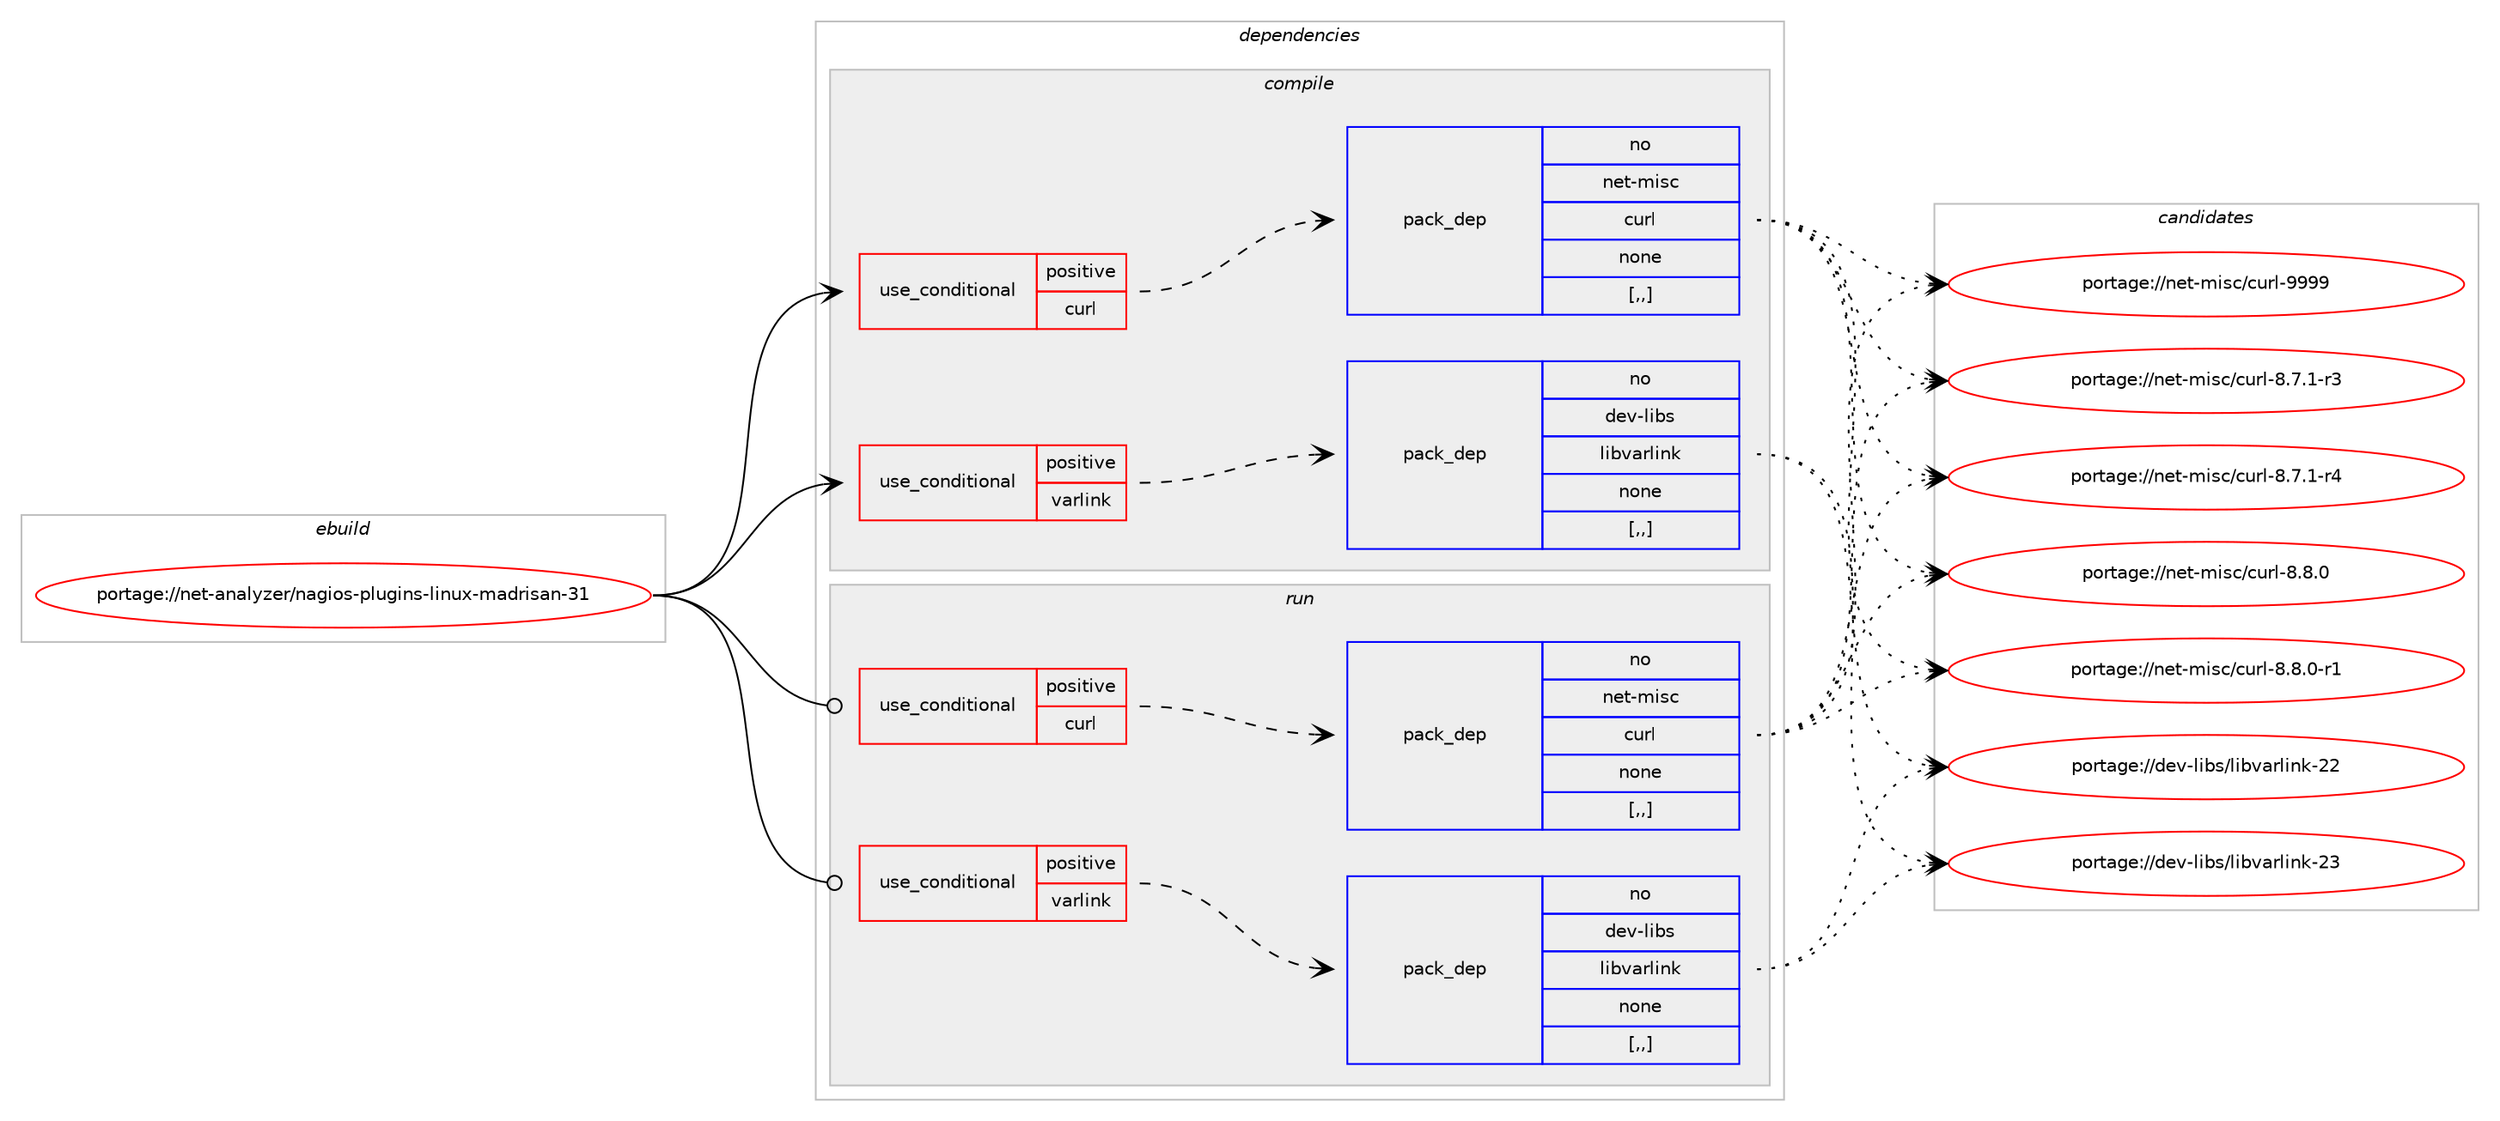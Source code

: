 digraph prolog {

# *************
# Graph options
# *************

newrank=true;
concentrate=true;
compound=true;
graph [rankdir=LR,fontname=Helvetica,fontsize=10,ranksep=1.5];#, ranksep=2.5, nodesep=0.2];
edge  [arrowhead=vee];
node  [fontname=Helvetica,fontsize=10];

# **********
# The ebuild
# **********

subgraph cluster_leftcol {
color=gray;
rank=same;
label=<<i>ebuild</i>>;
id [label="portage://net-analyzer/nagios-plugins-linux-madrisan-31", color=red, width=4, href="../net-analyzer/nagios-plugins-linux-madrisan-31.svg"];
}

# ****************
# The dependencies
# ****************

subgraph cluster_midcol {
color=gray;
label=<<i>dependencies</i>>;
subgraph cluster_compile {
fillcolor="#eeeeee";
style=filled;
label=<<i>compile</i>>;
subgraph cond84995 {
dependency330647 [label=<<TABLE BORDER="0" CELLBORDER="1" CELLSPACING="0" CELLPADDING="4"><TR><TD ROWSPAN="3" CELLPADDING="10">use_conditional</TD></TR><TR><TD>positive</TD></TR><TR><TD>curl</TD></TR></TABLE>>, shape=none, color=red];
subgraph pack243138 {
dependency330648 [label=<<TABLE BORDER="0" CELLBORDER="1" CELLSPACING="0" CELLPADDING="4" WIDTH="220"><TR><TD ROWSPAN="6" CELLPADDING="30">pack_dep</TD></TR><TR><TD WIDTH="110">no</TD></TR><TR><TD>net-misc</TD></TR><TR><TD>curl</TD></TR><TR><TD>none</TD></TR><TR><TD>[,,]</TD></TR></TABLE>>, shape=none, color=blue];
}
dependency330647:e -> dependency330648:w [weight=20,style="dashed",arrowhead="vee"];
}
id:e -> dependency330647:w [weight=20,style="solid",arrowhead="vee"];
subgraph cond84996 {
dependency330649 [label=<<TABLE BORDER="0" CELLBORDER="1" CELLSPACING="0" CELLPADDING="4"><TR><TD ROWSPAN="3" CELLPADDING="10">use_conditional</TD></TR><TR><TD>positive</TD></TR><TR><TD>varlink</TD></TR></TABLE>>, shape=none, color=red];
subgraph pack243139 {
dependency330650 [label=<<TABLE BORDER="0" CELLBORDER="1" CELLSPACING="0" CELLPADDING="4" WIDTH="220"><TR><TD ROWSPAN="6" CELLPADDING="30">pack_dep</TD></TR><TR><TD WIDTH="110">no</TD></TR><TR><TD>dev-libs</TD></TR><TR><TD>libvarlink</TD></TR><TR><TD>none</TD></TR><TR><TD>[,,]</TD></TR></TABLE>>, shape=none, color=blue];
}
dependency330649:e -> dependency330650:w [weight=20,style="dashed",arrowhead="vee"];
}
id:e -> dependency330649:w [weight=20,style="solid",arrowhead="vee"];
}
subgraph cluster_compileandrun {
fillcolor="#eeeeee";
style=filled;
label=<<i>compile and run</i>>;
}
subgraph cluster_run {
fillcolor="#eeeeee";
style=filled;
label=<<i>run</i>>;
subgraph cond84997 {
dependency330651 [label=<<TABLE BORDER="0" CELLBORDER="1" CELLSPACING="0" CELLPADDING="4"><TR><TD ROWSPAN="3" CELLPADDING="10">use_conditional</TD></TR><TR><TD>positive</TD></TR><TR><TD>curl</TD></TR></TABLE>>, shape=none, color=red];
subgraph pack243140 {
dependency330652 [label=<<TABLE BORDER="0" CELLBORDER="1" CELLSPACING="0" CELLPADDING="4" WIDTH="220"><TR><TD ROWSPAN="6" CELLPADDING="30">pack_dep</TD></TR><TR><TD WIDTH="110">no</TD></TR><TR><TD>net-misc</TD></TR><TR><TD>curl</TD></TR><TR><TD>none</TD></TR><TR><TD>[,,]</TD></TR></TABLE>>, shape=none, color=blue];
}
dependency330651:e -> dependency330652:w [weight=20,style="dashed",arrowhead="vee"];
}
id:e -> dependency330651:w [weight=20,style="solid",arrowhead="odot"];
subgraph cond84998 {
dependency330653 [label=<<TABLE BORDER="0" CELLBORDER="1" CELLSPACING="0" CELLPADDING="4"><TR><TD ROWSPAN="3" CELLPADDING="10">use_conditional</TD></TR><TR><TD>positive</TD></TR><TR><TD>varlink</TD></TR></TABLE>>, shape=none, color=red];
subgraph pack243141 {
dependency330654 [label=<<TABLE BORDER="0" CELLBORDER="1" CELLSPACING="0" CELLPADDING="4" WIDTH="220"><TR><TD ROWSPAN="6" CELLPADDING="30">pack_dep</TD></TR><TR><TD WIDTH="110">no</TD></TR><TR><TD>dev-libs</TD></TR><TR><TD>libvarlink</TD></TR><TR><TD>none</TD></TR><TR><TD>[,,]</TD></TR></TABLE>>, shape=none, color=blue];
}
dependency330653:e -> dependency330654:w [weight=20,style="dashed",arrowhead="vee"];
}
id:e -> dependency330653:w [weight=20,style="solid",arrowhead="odot"];
}
}

# **************
# The candidates
# **************

subgraph cluster_choices {
rank=same;
color=gray;
label=<<i>candidates</i>>;

subgraph choice243138 {
color=black;
nodesep=1;
choice110101116451091051159947991171141084556465546494511451 [label="portage://net-misc/curl-8.7.1-r3", color=red, width=4,href="../net-misc/curl-8.7.1-r3.svg"];
choice110101116451091051159947991171141084556465546494511452 [label="portage://net-misc/curl-8.7.1-r4", color=red, width=4,href="../net-misc/curl-8.7.1-r4.svg"];
choice11010111645109105115994799117114108455646564648 [label="portage://net-misc/curl-8.8.0", color=red, width=4,href="../net-misc/curl-8.8.0.svg"];
choice110101116451091051159947991171141084556465646484511449 [label="portage://net-misc/curl-8.8.0-r1", color=red, width=4,href="../net-misc/curl-8.8.0-r1.svg"];
choice110101116451091051159947991171141084557575757 [label="portage://net-misc/curl-9999", color=red, width=4,href="../net-misc/curl-9999.svg"];
dependency330648:e -> choice110101116451091051159947991171141084556465546494511451:w [style=dotted,weight="100"];
dependency330648:e -> choice110101116451091051159947991171141084556465546494511452:w [style=dotted,weight="100"];
dependency330648:e -> choice11010111645109105115994799117114108455646564648:w [style=dotted,weight="100"];
dependency330648:e -> choice110101116451091051159947991171141084556465646484511449:w [style=dotted,weight="100"];
dependency330648:e -> choice110101116451091051159947991171141084557575757:w [style=dotted,weight="100"];
}
subgraph choice243139 {
color=black;
nodesep=1;
choice1001011184510810598115471081059811897114108105110107455050 [label="portage://dev-libs/libvarlink-22", color=red, width=4,href="../dev-libs/libvarlink-22.svg"];
choice1001011184510810598115471081059811897114108105110107455051 [label="portage://dev-libs/libvarlink-23", color=red, width=4,href="../dev-libs/libvarlink-23.svg"];
dependency330650:e -> choice1001011184510810598115471081059811897114108105110107455050:w [style=dotted,weight="100"];
dependency330650:e -> choice1001011184510810598115471081059811897114108105110107455051:w [style=dotted,weight="100"];
}
subgraph choice243140 {
color=black;
nodesep=1;
choice110101116451091051159947991171141084556465546494511451 [label="portage://net-misc/curl-8.7.1-r3", color=red, width=4,href="../net-misc/curl-8.7.1-r3.svg"];
choice110101116451091051159947991171141084556465546494511452 [label="portage://net-misc/curl-8.7.1-r4", color=red, width=4,href="../net-misc/curl-8.7.1-r4.svg"];
choice11010111645109105115994799117114108455646564648 [label="portage://net-misc/curl-8.8.0", color=red, width=4,href="../net-misc/curl-8.8.0.svg"];
choice110101116451091051159947991171141084556465646484511449 [label="portage://net-misc/curl-8.8.0-r1", color=red, width=4,href="../net-misc/curl-8.8.0-r1.svg"];
choice110101116451091051159947991171141084557575757 [label="portage://net-misc/curl-9999", color=red, width=4,href="../net-misc/curl-9999.svg"];
dependency330652:e -> choice110101116451091051159947991171141084556465546494511451:w [style=dotted,weight="100"];
dependency330652:e -> choice110101116451091051159947991171141084556465546494511452:w [style=dotted,weight="100"];
dependency330652:e -> choice11010111645109105115994799117114108455646564648:w [style=dotted,weight="100"];
dependency330652:e -> choice110101116451091051159947991171141084556465646484511449:w [style=dotted,weight="100"];
dependency330652:e -> choice110101116451091051159947991171141084557575757:w [style=dotted,weight="100"];
}
subgraph choice243141 {
color=black;
nodesep=1;
choice1001011184510810598115471081059811897114108105110107455050 [label="portage://dev-libs/libvarlink-22", color=red, width=4,href="../dev-libs/libvarlink-22.svg"];
choice1001011184510810598115471081059811897114108105110107455051 [label="portage://dev-libs/libvarlink-23", color=red, width=4,href="../dev-libs/libvarlink-23.svg"];
dependency330654:e -> choice1001011184510810598115471081059811897114108105110107455050:w [style=dotted,weight="100"];
dependency330654:e -> choice1001011184510810598115471081059811897114108105110107455051:w [style=dotted,weight="100"];
}
}

}
